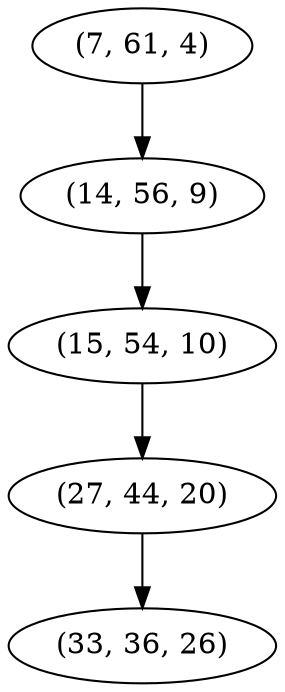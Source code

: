 digraph tree {
    "(7, 61, 4)";
    "(14, 56, 9)";
    "(15, 54, 10)";
    "(27, 44, 20)";
    "(33, 36, 26)";
    "(7, 61, 4)" -> "(14, 56, 9)";
    "(14, 56, 9)" -> "(15, 54, 10)";
    "(15, 54, 10)" -> "(27, 44, 20)";
    "(27, 44, 20)" -> "(33, 36, 26)";
}
